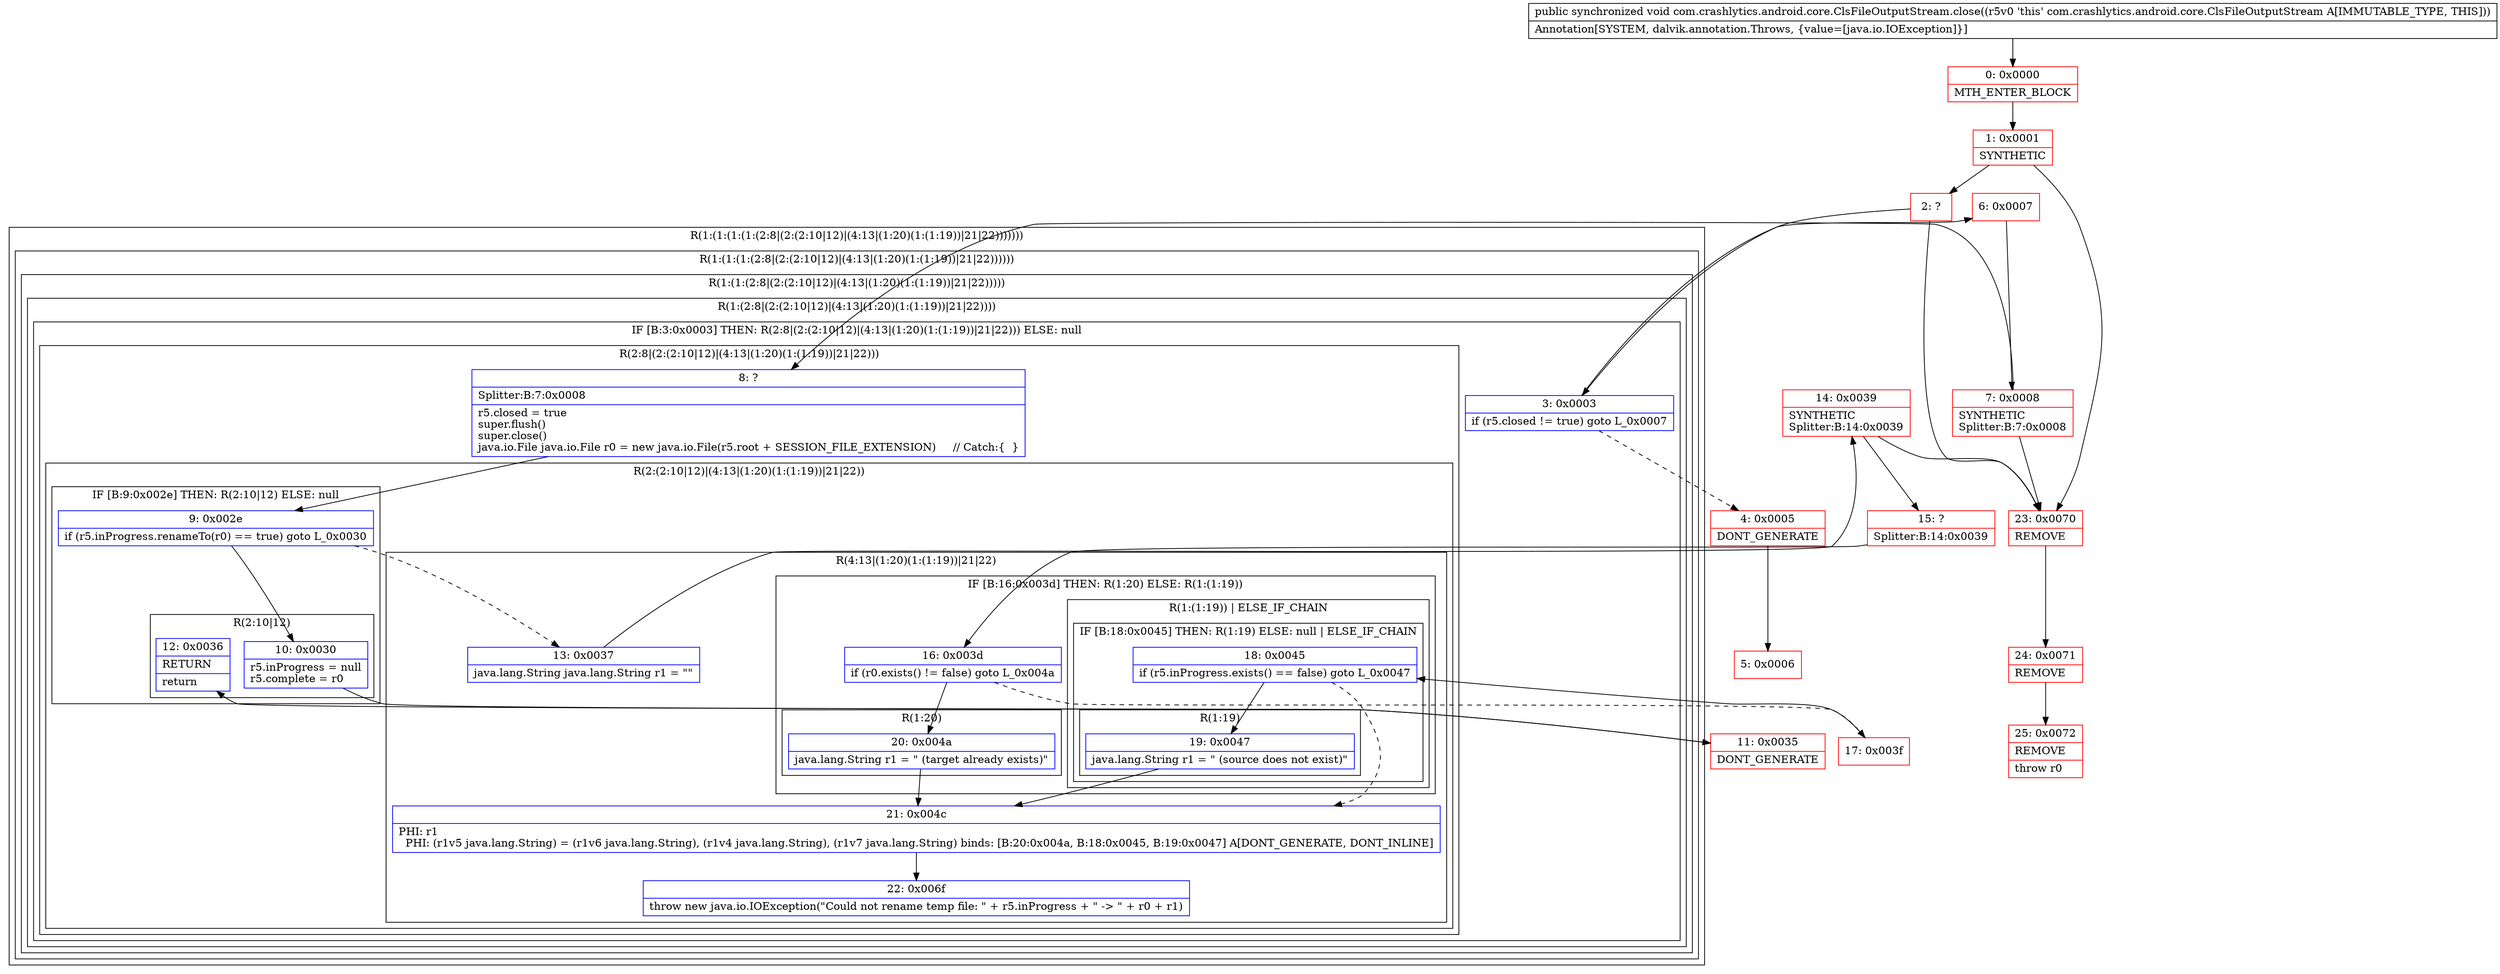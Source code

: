 digraph "CFG forcom.crashlytics.android.core.ClsFileOutputStream.close()V" {
subgraph cluster_Region_444616373 {
label = "R(1:(1:(1:(1:(2:8|(2:(2:10|12)|(4:13|(1:20)(1:(1:19))|21|22)))))))";
node [shape=record,color=blue];
subgraph cluster_Region_476798267 {
label = "R(1:(1:(1:(2:8|(2:(2:10|12)|(4:13|(1:20)(1:(1:19))|21|22))))))";
node [shape=record,color=blue];
subgraph cluster_Region_841716608 {
label = "R(1:(1:(2:8|(2:(2:10|12)|(4:13|(1:20)(1:(1:19))|21|22)))))";
node [shape=record,color=blue];
subgraph cluster_Region_484234903 {
label = "R(1:(2:8|(2:(2:10|12)|(4:13|(1:20)(1:(1:19))|21|22))))";
node [shape=record,color=blue];
subgraph cluster_IfRegion_70375007 {
label = "IF [B:3:0x0003] THEN: R(2:8|(2:(2:10|12)|(4:13|(1:20)(1:(1:19))|21|22))) ELSE: null";
node [shape=record,color=blue];
Node_3 [shape=record,label="{3\:\ 0x0003|if (r5.closed != true) goto L_0x0007\l}"];
subgraph cluster_Region_535011413 {
label = "R(2:8|(2:(2:10|12)|(4:13|(1:20)(1:(1:19))|21|22)))";
node [shape=record,color=blue];
Node_8 [shape=record,label="{8\:\ ?|Splitter:B:7:0x0008\l|r5.closed = true\lsuper.flush()\lsuper.close()\ljava.io.File java.io.File r0 = new java.io.File(r5.root + SESSION_FILE_EXTENSION)     \/\/ Catch:\{  \}\l}"];
subgraph cluster_Region_1123402087 {
label = "R(2:(2:10|12)|(4:13|(1:20)(1:(1:19))|21|22))";
node [shape=record,color=blue];
subgraph cluster_IfRegion_933326136 {
label = "IF [B:9:0x002e] THEN: R(2:10|12) ELSE: null";
node [shape=record,color=blue];
Node_9 [shape=record,label="{9\:\ 0x002e|if (r5.inProgress.renameTo(r0) == true) goto L_0x0030\l}"];
subgraph cluster_Region_1170030538 {
label = "R(2:10|12)";
node [shape=record,color=blue];
Node_10 [shape=record,label="{10\:\ 0x0030|r5.inProgress = null\lr5.complete = r0\l}"];
Node_12 [shape=record,label="{12\:\ 0x0036|RETURN\l|return\l}"];
}
}
subgraph cluster_Region_751143680 {
label = "R(4:13|(1:20)(1:(1:19))|21|22)";
node [shape=record,color=blue];
Node_13 [shape=record,label="{13\:\ 0x0037|java.lang.String java.lang.String r1 = \"\"\l}"];
subgraph cluster_IfRegion_782661513 {
label = "IF [B:16:0x003d] THEN: R(1:20) ELSE: R(1:(1:19))";
node [shape=record,color=blue];
Node_16 [shape=record,label="{16\:\ 0x003d|if (r0.exists() != false) goto L_0x004a\l}"];
subgraph cluster_Region_271706893 {
label = "R(1:20)";
node [shape=record,color=blue];
Node_20 [shape=record,label="{20\:\ 0x004a|java.lang.String r1 = \" (target already exists)\"\l}"];
}
subgraph cluster_Region_741145898 {
label = "R(1:(1:19)) | ELSE_IF_CHAIN\l";
node [shape=record,color=blue];
subgraph cluster_IfRegion_1446964822 {
label = "IF [B:18:0x0045] THEN: R(1:19) ELSE: null | ELSE_IF_CHAIN\l";
node [shape=record,color=blue];
Node_18 [shape=record,label="{18\:\ 0x0045|if (r5.inProgress.exists() == false) goto L_0x0047\l}"];
subgraph cluster_Region_1021232558 {
label = "R(1:19)";
node [shape=record,color=blue];
Node_19 [shape=record,label="{19\:\ 0x0047|java.lang.String r1 = \" (source does not exist)\"\l}"];
}
}
}
}
Node_21 [shape=record,label="{21\:\ 0x004c|PHI: r1 \l  PHI: (r1v5 java.lang.String) = (r1v6 java.lang.String), (r1v4 java.lang.String), (r1v7 java.lang.String) binds: [B:20:0x004a, B:18:0x0045, B:19:0x0047] A[DONT_GENERATE, DONT_INLINE]\l}"];
Node_22 [shape=record,label="{22\:\ 0x006f|throw new java.io.IOException(\"Could not rename temp file: \" + r5.inProgress + \" \-\> \" + r0 + r1)\l}"];
}
}
}
}
}
}
}
}
Node_0 [shape=record,color=red,label="{0\:\ 0x0000|MTH_ENTER_BLOCK\l}"];
Node_1 [shape=record,color=red,label="{1\:\ 0x0001|SYNTHETIC\l}"];
Node_2 [shape=record,color=red,label="{2\:\ ?}"];
Node_4 [shape=record,color=red,label="{4\:\ 0x0005|DONT_GENERATE\l}"];
Node_5 [shape=record,color=red,label="{5\:\ 0x0006}"];
Node_6 [shape=record,color=red,label="{6\:\ 0x0007}"];
Node_7 [shape=record,color=red,label="{7\:\ 0x0008|SYNTHETIC\lSplitter:B:7:0x0008\l}"];
Node_11 [shape=record,color=red,label="{11\:\ 0x0035|DONT_GENERATE\l}"];
Node_14 [shape=record,color=red,label="{14\:\ 0x0039|SYNTHETIC\lSplitter:B:14:0x0039\l}"];
Node_15 [shape=record,color=red,label="{15\:\ ?|Splitter:B:14:0x0039\l}"];
Node_17 [shape=record,color=red,label="{17\:\ 0x003f}"];
Node_23 [shape=record,color=red,label="{23\:\ 0x0070|REMOVE\l}"];
Node_24 [shape=record,color=red,label="{24\:\ 0x0071|REMOVE\l}"];
Node_25 [shape=record,color=red,label="{25\:\ 0x0072|REMOVE\l|throw r0\l}"];
MethodNode[shape=record,label="{public synchronized void com.crashlytics.android.core.ClsFileOutputStream.close((r5v0 'this' com.crashlytics.android.core.ClsFileOutputStream A[IMMUTABLE_TYPE, THIS]))  | Annotation[SYSTEM, dalvik.annotation.Throws, \{value=[java.io.IOException]\}]\l}"];
MethodNode -> Node_0;
Node_3 -> Node_4[style=dashed];
Node_3 -> Node_6;
Node_8 -> Node_9;
Node_9 -> Node_10;
Node_9 -> Node_13[style=dashed];
Node_10 -> Node_11;
Node_13 -> Node_14;
Node_16 -> Node_17[style=dashed];
Node_16 -> Node_20;
Node_20 -> Node_21;
Node_18 -> Node_19;
Node_18 -> Node_21[style=dashed];
Node_19 -> Node_21;
Node_21 -> Node_22;
Node_0 -> Node_1;
Node_1 -> Node_2;
Node_1 -> Node_23;
Node_2 -> Node_3;
Node_2 -> Node_23;
Node_4 -> Node_5;
Node_6 -> Node_7;
Node_7 -> Node_8;
Node_7 -> Node_23;
Node_11 -> Node_12;
Node_14 -> Node_15;
Node_14 -> Node_23;
Node_15 -> Node_16;
Node_17 -> Node_18;
Node_23 -> Node_24;
Node_24 -> Node_25;
}

